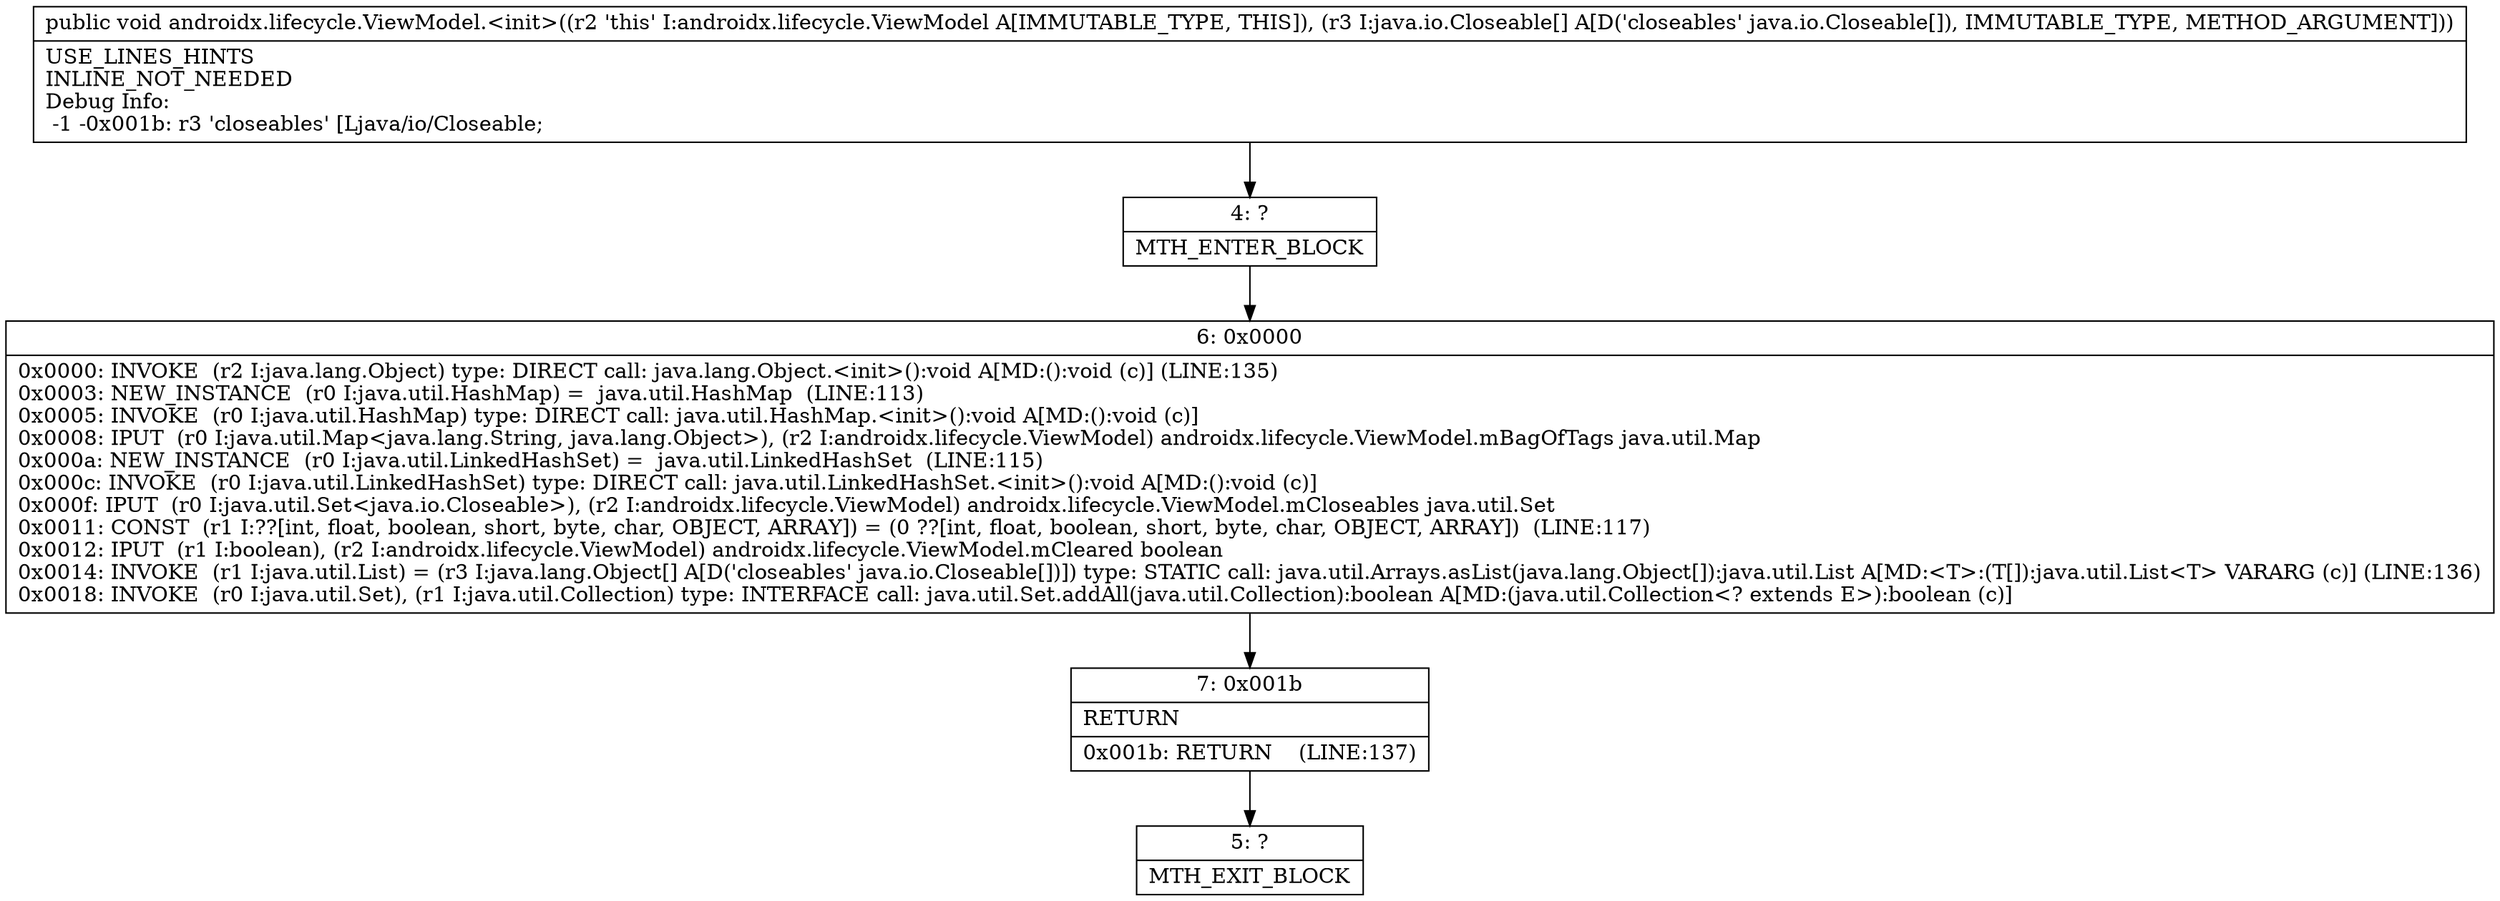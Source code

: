 digraph "CFG forandroidx.lifecycle.ViewModel.\<init\>([Ljava\/io\/Closeable;)V" {
Node_4 [shape=record,label="{4\:\ ?|MTH_ENTER_BLOCK\l}"];
Node_6 [shape=record,label="{6\:\ 0x0000|0x0000: INVOKE  (r2 I:java.lang.Object) type: DIRECT call: java.lang.Object.\<init\>():void A[MD:():void (c)] (LINE:135)\l0x0003: NEW_INSTANCE  (r0 I:java.util.HashMap) =  java.util.HashMap  (LINE:113)\l0x0005: INVOKE  (r0 I:java.util.HashMap) type: DIRECT call: java.util.HashMap.\<init\>():void A[MD:():void (c)]\l0x0008: IPUT  (r0 I:java.util.Map\<java.lang.String, java.lang.Object\>), (r2 I:androidx.lifecycle.ViewModel) androidx.lifecycle.ViewModel.mBagOfTags java.util.Map \l0x000a: NEW_INSTANCE  (r0 I:java.util.LinkedHashSet) =  java.util.LinkedHashSet  (LINE:115)\l0x000c: INVOKE  (r0 I:java.util.LinkedHashSet) type: DIRECT call: java.util.LinkedHashSet.\<init\>():void A[MD:():void (c)]\l0x000f: IPUT  (r0 I:java.util.Set\<java.io.Closeable\>), (r2 I:androidx.lifecycle.ViewModel) androidx.lifecycle.ViewModel.mCloseables java.util.Set \l0x0011: CONST  (r1 I:??[int, float, boolean, short, byte, char, OBJECT, ARRAY]) = (0 ??[int, float, boolean, short, byte, char, OBJECT, ARRAY])  (LINE:117)\l0x0012: IPUT  (r1 I:boolean), (r2 I:androidx.lifecycle.ViewModel) androidx.lifecycle.ViewModel.mCleared boolean \l0x0014: INVOKE  (r1 I:java.util.List) = (r3 I:java.lang.Object[] A[D('closeables' java.io.Closeable[])]) type: STATIC call: java.util.Arrays.asList(java.lang.Object[]):java.util.List A[MD:\<T\>:(T[]):java.util.List\<T\> VARARG (c)] (LINE:136)\l0x0018: INVOKE  (r0 I:java.util.Set), (r1 I:java.util.Collection) type: INTERFACE call: java.util.Set.addAll(java.util.Collection):boolean A[MD:(java.util.Collection\<? extends E\>):boolean (c)]\l}"];
Node_7 [shape=record,label="{7\:\ 0x001b|RETURN\l|0x001b: RETURN    (LINE:137)\l}"];
Node_5 [shape=record,label="{5\:\ ?|MTH_EXIT_BLOCK\l}"];
MethodNode[shape=record,label="{public void androidx.lifecycle.ViewModel.\<init\>((r2 'this' I:androidx.lifecycle.ViewModel A[IMMUTABLE_TYPE, THIS]), (r3 I:java.io.Closeable[] A[D('closeables' java.io.Closeable[]), IMMUTABLE_TYPE, METHOD_ARGUMENT]))  | USE_LINES_HINTS\lINLINE_NOT_NEEDED\lDebug Info:\l  \-1 \-0x001b: r3 'closeables' [Ljava\/io\/Closeable;\l}"];
MethodNode -> Node_4;Node_4 -> Node_6;
Node_6 -> Node_7;
Node_7 -> Node_5;
}

